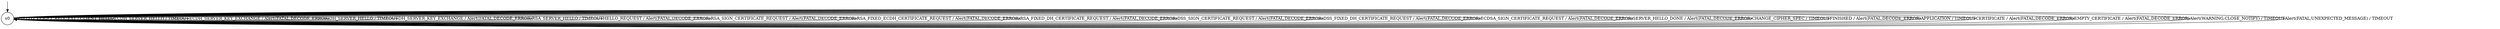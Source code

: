 digraph g {

	s0 [shape="circle" label="s0"];
	s0 -> s0 [label="HELLO_VERIFY_REQUEST / CLIENT_HELLO"];
	s0 -> s0 [label="ECDH_SERVER_HELLO / TIMEOUT"];
	s0 -> s0 [label="ECDH_SERVER_KEY_EXCHANGE / Alert(FATAL,DECODE_ERROR)"];
	s0 -> s0 [label="DH_SERVER_HELLO / TIMEOUT"];
	s0 -> s0 [label="DH_SERVER_KEY_EXCHANGE / Alert(FATAL,DECODE_ERROR)"];
	s0 -> s0 [label="RSA_SERVER_HELLO / TIMEOUT"];
	s0 -> s0 [label="HELLO_REQUEST / Alert(FATAL,DECODE_ERROR)"];
	s0 -> s0 [label="RSA_SIGN_CERTIFICATE_REQUEST / Alert(FATAL,DECODE_ERROR)"];
	s0 -> s0 [label="RSA_FIXED_ECDH_CERTIFICATE_REQUEST / Alert(FATAL,DECODE_ERROR)"];
	s0 -> s0 [label="RSA_FIXED_DH_CERTIFICATE_REQUEST / Alert(FATAL,DECODE_ERROR)"];
	s0 -> s0 [label="DSS_SIGN_CERTIFICATE_REQUEST / Alert(FATAL,DECODE_ERROR)"];
	s0 -> s0 [label="DSS_FIXED_DH_CERTIFICATE_REQUEST / Alert(FATAL,DECODE_ERROR)"];
	s0 -> s0 [label="ECDSA_SIGN_CERTIFICATE_REQUEST / Alert(FATAL,DECODE_ERROR)"];
	s0 -> s0 [label="SERVER_HELLO_DONE / Alert(FATAL,DECODE_ERROR)"];
	s0 -> s0 [label="CHANGE_CIPHER_SPEC / TIMEOUT"];
	s0 -> s0 [label="FINISHED / Alert(FATAL,DECODE_ERROR)"];
	s0 -> s0 [label="APPLICATION / TIMEOUT"];
	s0 -> s0 [label="CERTIFICATE / Alert(FATAL,DECODE_ERROR)"];
	s0 -> s0 [label="EMPTY_CERTIFICATE / Alert(FATAL,DECODE_ERROR)"];
	s0 -> s0 [label="Alert(WARNING,CLOSE_NOTIFY) / TIMEOUT"];
	s0 -> s0 [label="Alert(FATAL,UNEXPECTED_MESSAGE) / TIMEOUT"];

__start0 [label="" shape="none" width="0" height="0"];
__start0 -> s0;

}
